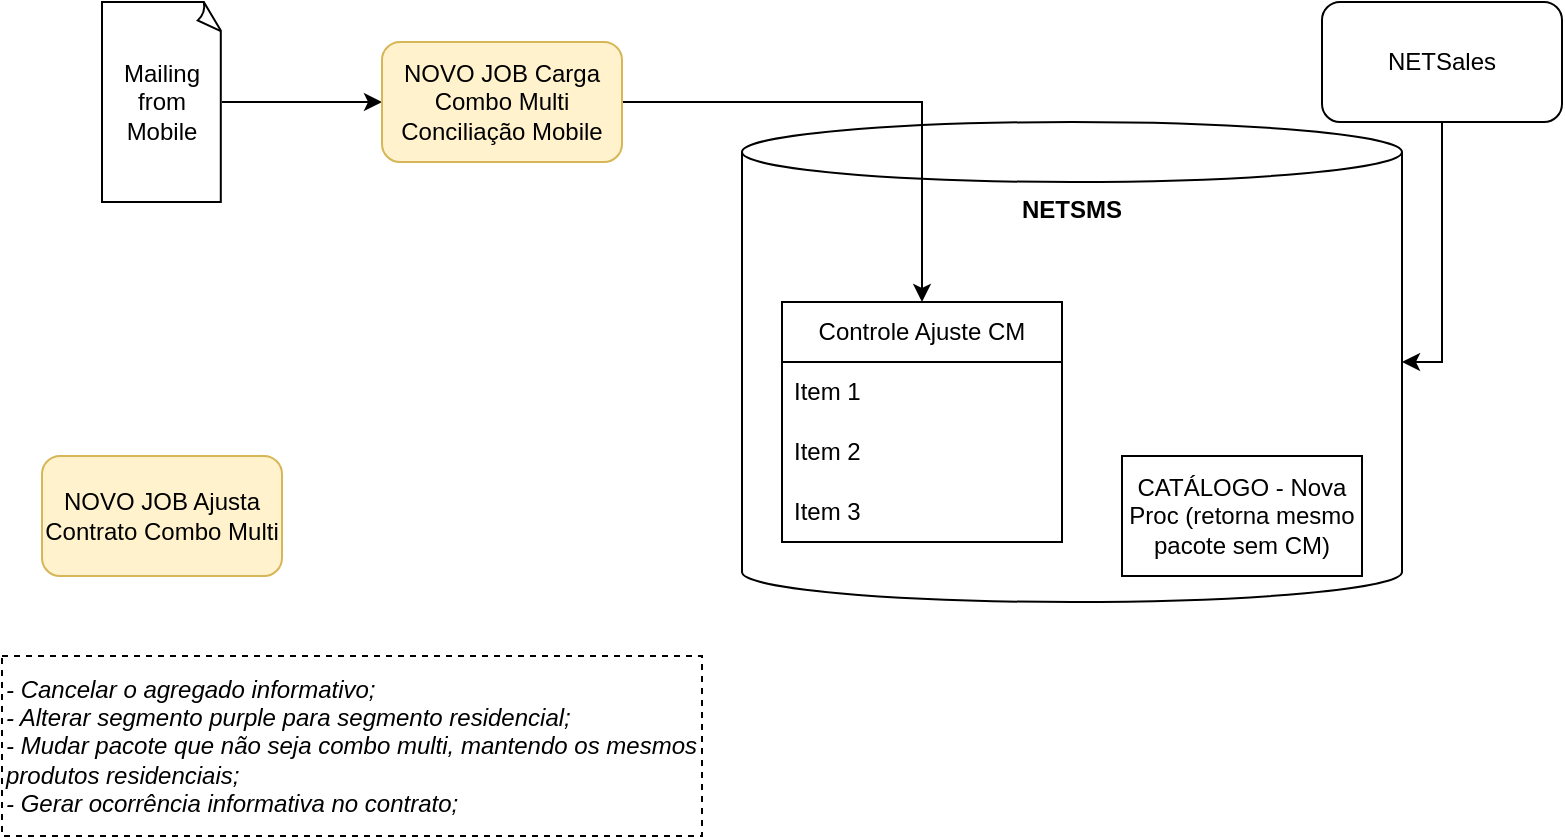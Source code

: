 <mxfile version="28.2.5">
  <diagram name="Página-1" id="W5K6EKXPYPaOuD13RN5w">
    <mxGraphModel dx="946" dy="597" grid="1" gridSize="10" guides="1" tooltips="1" connect="1" arrows="1" fold="1" page="1" pageScale="1" pageWidth="827" pageHeight="1169" math="0" shadow="0">
      <root>
        <mxCell id="0" />
        <mxCell id="1" parent="0" />
        <mxCell id="WQN7uaYgYGrwjcUxukzr-1" value="NETSMS" style="shape=cylinder3;whiteSpace=wrap;html=1;boundedLbl=1;backgroundOutline=1;size=15;verticalAlign=top;fontStyle=1" vertex="1" parent="1">
          <mxGeometry x="380" y="93" width="330" height="240" as="geometry" />
        </mxCell>
        <mxCell id="WQN7uaYgYGrwjcUxukzr-2" value="CATÁLOGO - Nova Proc (retorna mesmo pacote sem CM)" style="rounded=0;whiteSpace=wrap;html=1;" vertex="1" parent="1">
          <mxGeometry x="570" y="260" width="120" height="60" as="geometry" />
        </mxCell>
        <mxCell id="WQN7uaYgYGrwjcUxukzr-6" style="edgeStyle=orthogonalEdgeStyle;rounded=0;orthogonalLoop=1;jettySize=auto;html=1;entryX=0;entryY=0.5;entryDx=0;entryDy=0;" edge="1" parent="1" source="WQN7uaYgYGrwjcUxukzr-3" target="WQN7uaYgYGrwjcUxukzr-4">
          <mxGeometry relative="1" as="geometry" />
        </mxCell>
        <mxCell id="WQN7uaYgYGrwjcUxukzr-3" value="Mailing from Mobile" style="whiteSpace=wrap;html=1;shape=mxgraph.basic.document" vertex="1" parent="1">
          <mxGeometry x="60" y="33" width="60" height="100" as="geometry" />
        </mxCell>
        <mxCell id="WQN7uaYgYGrwjcUxukzr-16" style="edgeStyle=orthogonalEdgeStyle;rounded=0;orthogonalLoop=1;jettySize=auto;html=1;entryX=0.5;entryY=0;entryDx=0;entryDy=0;" edge="1" parent="1" source="WQN7uaYgYGrwjcUxukzr-4" target="WQN7uaYgYGrwjcUxukzr-11">
          <mxGeometry relative="1" as="geometry" />
        </mxCell>
        <mxCell id="WQN7uaYgYGrwjcUxukzr-4" value="NOVO JOB Carga Combo Multi Conciliação Mobile" style="rounded=1;whiteSpace=wrap;html=1;fillColor=#fff2cc;strokeColor=#d6b656;" vertex="1" parent="1">
          <mxGeometry x="200" y="53" width="120" height="60" as="geometry" />
        </mxCell>
        <mxCell id="WQN7uaYgYGrwjcUxukzr-5" value="&lt;div&gt;- Cancelar o agregado informativo;&amp;nbsp;&lt;/div&gt;&lt;div&gt;- Alterar segmento purple para segmento residencial;&amp;nbsp;&lt;/div&gt;&lt;div&gt;- Mudar pacote que não seja combo multi, mantendo os mesmos produtos residenciais;&amp;nbsp;&lt;/div&gt;&lt;div&gt;- Gerar ocorrência informativa no contrato;&amp;nbsp;&lt;/div&gt;" style="text;html=1;align=left;verticalAlign=middle;whiteSpace=wrap;rounded=0;fontStyle=2;strokeColor=default;dashed=1;" vertex="1" parent="1">
          <mxGeometry x="10" y="360" width="350" height="90" as="geometry" />
        </mxCell>
        <mxCell id="WQN7uaYgYGrwjcUxukzr-9" value="NETSales" style="rounded=1;whiteSpace=wrap;html=1;" vertex="1" parent="1">
          <mxGeometry x="670" y="33" width="120" height="60" as="geometry" />
        </mxCell>
        <mxCell id="WQN7uaYgYGrwjcUxukzr-10" style="edgeStyle=orthogonalEdgeStyle;rounded=0;orthogonalLoop=1;jettySize=auto;html=1;entryX=1;entryY=0.5;entryDx=0;entryDy=0;entryPerimeter=0;" edge="1" parent="1" source="WQN7uaYgYGrwjcUxukzr-9" target="WQN7uaYgYGrwjcUxukzr-1">
          <mxGeometry relative="1" as="geometry" />
        </mxCell>
        <mxCell id="WQN7uaYgYGrwjcUxukzr-11" value="Controle Ajuste CM" style="swimlane;fontStyle=0;childLayout=stackLayout;horizontal=1;startSize=30;horizontalStack=0;resizeParent=1;resizeParentMax=0;resizeLast=0;collapsible=1;marginBottom=0;whiteSpace=wrap;html=1;" vertex="1" parent="1">
          <mxGeometry x="400" y="183" width="140" height="120" as="geometry" />
        </mxCell>
        <mxCell id="WQN7uaYgYGrwjcUxukzr-12" value="Item 1" style="text;strokeColor=none;fillColor=none;align=left;verticalAlign=middle;spacingLeft=4;spacingRight=4;overflow=hidden;points=[[0,0.5],[1,0.5]];portConstraint=eastwest;rotatable=0;whiteSpace=wrap;html=1;" vertex="1" parent="WQN7uaYgYGrwjcUxukzr-11">
          <mxGeometry y="30" width="140" height="30" as="geometry" />
        </mxCell>
        <mxCell id="WQN7uaYgYGrwjcUxukzr-13" value="Item 2" style="text;strokeColor=none;fillColor=none;align=left;verticalAlign=middle;spacingLeft=4;spacingRight=4;overflow=hidden;points=[[0,0.5],[1,0.5]];portConstraint=eastwest;rotatable=0;whiteSpace=wrap;html=1;" vertex="1" parent="WQN7uaYgYGrwjcUxukzr-11">
          <mxGeometry y="60" width="140" height="30" as="geometry" />
        </mxCell>
        <mxCell id="WQN7uaYgYGrwjcUxukzr-14" value="Item 3" style="text;strokeColor=none;fillColor=none;align=left;verticalAlign=middle;spacingLeft=4;spacingRight=4;overflow=hidden;points=[[0,0.5],[1,0.5]];portConstraint=eastwest;rotatable=0;whiteSpace=wrap;html=1;" vertex="1" parent="WQN7uaYgYGrwjcUxukzr-11">
          <mxGeometry y="90" width="140" height="30" as="geometry" />
        </mxCell>
        <mxCell id="WQN7uaYgYGrwjcUxukzr-15" value="NOVO JOB Ajusta Contrato Combo Multi" style="rounded=1;whiteSpace=wrap;html=1;fillColor=#fff2cc;strokeColor=#d6b656;" vertex="1" parent="1">
          <mxGeometry x="30" y="260" width="120" height="60" as="geometry" />
        </mxCell>
      </root>
    </mxGraphModel>
  </diagram>
</mxfile>
